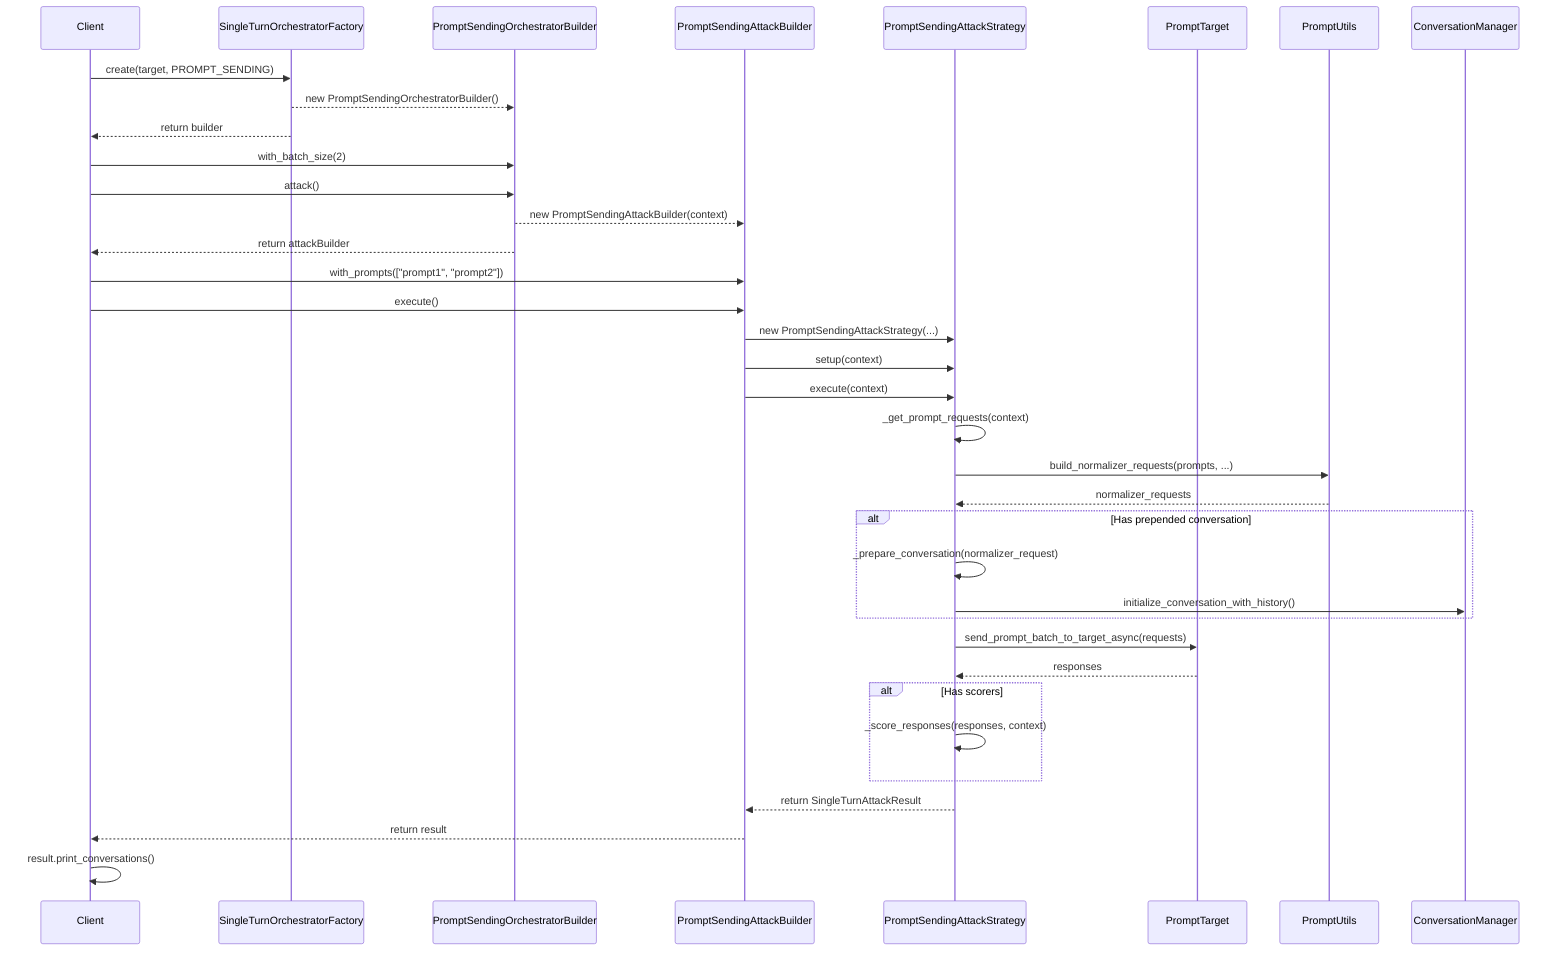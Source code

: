 sequenceDiagram
    participant Client
    participant Factory as SingleTurnOrchestratorFactory
    participant Builder as PromptSendingOrchestratorBuilder
    participant AttackBuilder as PromptSendingAttackBuilder
    participant Strategy as PromptSendingAttackStrategy
    participant Target as PromptTarget
    participant PromptUtils
    participant ConvManager as ConversationManager
    
    Client->>Factory: create(target, PROMPT_SENDING)
    Factory-->>Builder: new PromptSendingOrchestratorBuilder()
    Factory-->>Client: return builder
    
    Client->>Builder: with_batch_size(2)
    Client->>Builder: attack()
    Builder-->>AttackBuilder: new PromptSendingAttackBuilder(context)
    Builder-->>Client: return attackBuilder
    
    Client->>AttackBuilder: with_prompts(["prompt1", "prompt2"])
    Client->>AttackBuilder: execute()
    
    AttackBuilder->>Strategy: new PromptSendingAttackStrategy(...)
    AttackBuilder->>Strategy: setup(context)
    AttackBuilder->>Strategy: execute(context)
    
    Strategy->>Strategy: _get_prompt_requests(context)
    Strategy->>PromptUtils: build_normalizer_requests(prompts, ...)
    PromptUtils-->>Strategy: normalizer_requests
    
    alt Has prepended conversation
        Strategy->>Strategy: _prepare_conversation(normalizer_request)
        Strategy->>ConvManager: initialize_conversation_with_history()
    end
    
    Strategy->>Target: send_prompt_batch_to_target_async(requests)
    Target-->>Strategy: responses
    
    alt Has scorers
        Strategy->>Strategy: _score_responses(responses, context) 
    end
    
    Strategy-->>AttackBuilder: return SingleTurnAttackResult
    AttackBuilder-->>Client: return result
    
    Client->>Client: result.print_conversations()